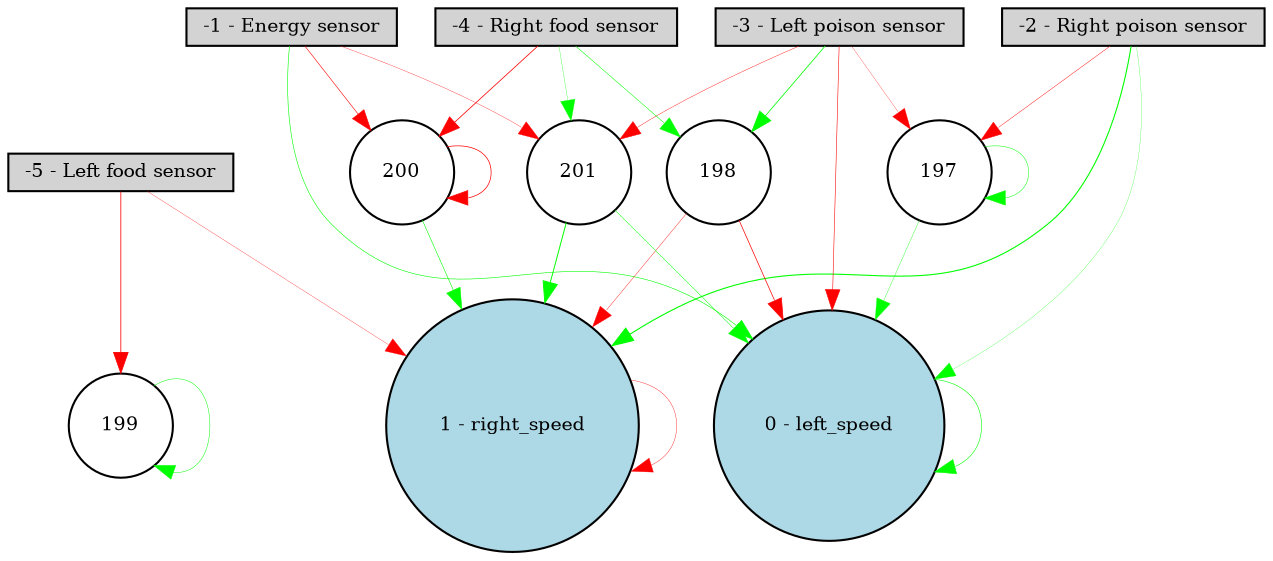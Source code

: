 digraph {
	node [fontsize=9 height=0.2 shape=circle width=0.2]
	"-1 - Energy sensor" [fillcolor=lightgray shape=box style=filled]
	"-2 - Right poison sensor" [fillcolor=lightgray shape=box style=filled]
	"-3 - Left poison sensor" [fillcolor=lightgray shape=box style=filled]
	"-4 - Right food sensor" [fillcolor=lightgray shape=box style=filled]
	"-5 - Left food sensor" [fillcolor=lightgray shape=box style=filled]
	"0 - left_speed" [fillcolor=lightblue style=filled]
	"1 - right_speed" [fillcolor=lightblue style=filled]
	197 [fillcolor=white style=filled]
	198 [fillcolor=white style=filled]
	200 [fillcolor=white style=filled]
	201 [fillcolor=white style=filled]
	198 -> "0 - left_speed" [color=red penwidth=0.34060207596001035 style=solid]
	"-1 - Energy sensor" -> "0 - left_speed" [color=green penwidth=0.28191208512597155 style=solid]
	"-2 - Right poison sensor" -> "0 - left_speed" [color=green penwidth=0.12306706977052027 style=solid]
	"-2 - Right poison sensor" -> 197 [color=red penwidth=0.21095284909168094 style=solid]
	199 -> 199 [color=green penwidth=0.23280615003394217 style=solid]
	"1 - right_speed" -> "1 - right_speed" [color=red penwidth=0.18011966705862936 style=solid]
	"0 - left_speed" -> "0 - left_speed" [color=green penwidth=0.2782934195332914 style=solid]
	201 -> "0 - left_speed" [color=green penwidth=0.23044426822336492 style=solid]
	"-3 - Left poison sensor" -> 201 [color=red penwidth=0.19274182942192075 style=solid]
	197 -> "0 - left_speed" [color=green penwidth=0.16910431698502032 style=solid]
	"-3 - Left poison sensor" -> 198 [color=green penwidth=0.375072423486566 style=solid]
	"-3 - Left poison sensor" -> 197 [color=red penwidth=0.12995425118482226 style=solid]
	"-1 - Energy sensor" -> 201 [color=red penwidth=0.1564066656224843 style=solid]
	"-1 - Energy sensor" -> 200 [color=red penwidth=0.2808977381646768 style=solid]
	"-4 - Right food sensor" -> 200 [color=red penwidth=0.37344425223646716 style=solid]
	"-2 - Right poison sensor" -> "1 - right_speed" [color=green penwidth=0.5268446712755545 style=solid]
	"-4 - Right food sensor" -> 198 [color=green penwidth=0.24987638334395246 style=solid]
	"-5 - Left food sensor" -> "1 - right_speed" [color=red penwidth=0.14796069961145525 style=solid]
	200 -> 200 [color=red penwidth=0.342625743905592 style=solid]
	198 -> "1 - right_speed" [color=red penwidth=0.18520175923267623 style=solid]
	200 -> "1 - right_speed" [color=green penwidth=0.2758698893770128 style=solid]
	201 -> "1 - right_speed" [color=green penwidth=0.47100723381358944 style=solid]
	"-4 - Right food sensor" -> 201 [color=green penwidth=0.1432887486380719 style=solid]
	"-5 - Left food sensor" -> 199 [color=red penwidth=0.38692560616350546 style=solid]
	197 -> 197 [color=green penwidth=0.2337496387642829 style=solid]
	"-3 - Left poison sensor" -> "0 - left_speed" [color=red penwidth=0.26979515832793216 style=solid]
}
